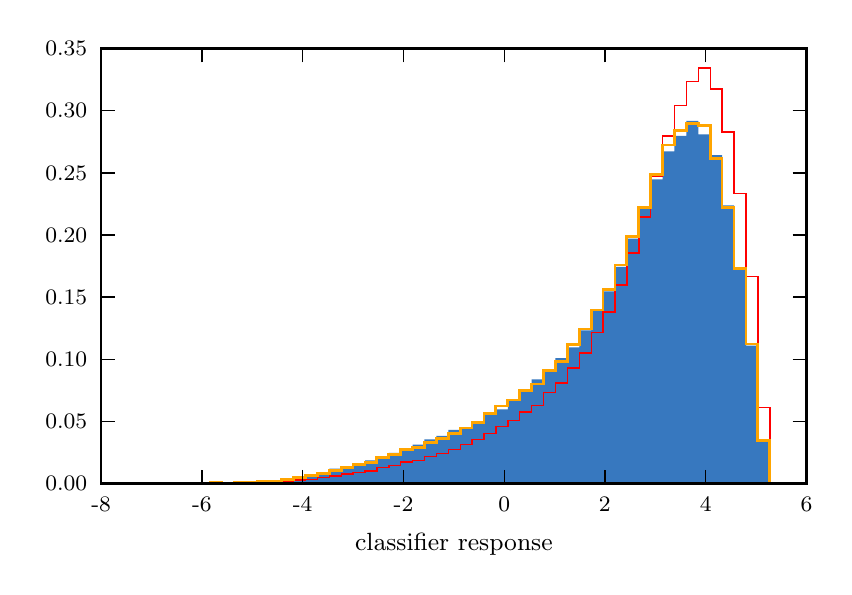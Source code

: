 \begingroup%
\makeatletter%
\begin{pgfpicture}%
\pgfpathrectangle{\pgfpointorigin}{\pgfqpoint{3.98in}{2.697in}}%
\pgfusepath{use as bounding box, clip}%
\begin{pgfscope}%
\pgfsetbuttcap%
\pgfsetmiterjoin%
\definecolor{currentfill}{rgb}{1.0,1.0,1.0}%
\pgfsetfillcolor{currentfill}%
\pgfsetlinewidth{0.0pt}%
\definecolor{currentstroke}{rgb}{1.0,1.0,1.0}%
\pgfsetstrokecolor{currentstroke}%
\pgfsetdash{}{0pt}%
\pgfpathmoveto{\pgfqpoint{0.0in}{0.0in}}%
\pgfpathlineto{\pgfqpoint{3.98in}{0.0in}}%
\pgfpathlineto{\pgfqpoint{3.98in}{2.697in}}%
\pgfpathlineto{\pgfqpoint{0.0in}{2.697in}}%
\pgfpathclose%
\pgfusepath{fill}%
\end{pgfscope}%
\begin{pgfscope}%
\pgfsetbuttcap%
\pgfsetmiterjoin%
\definecolor{currentfill}{rgb}{1.0,1.0,1.0}%
\pgfsetfillcolor{currentfill}%
\pgfsetlinewidth{0.0pt}%
\definecolor{currentstroke}{rgb}{0.0,0.0,0.0}%
\pgfsetstrokecolor{currentstroke}%
\pgfsetstrokeopacity{0.0}%
\pgfsetdash{}{0pt}%
\pgfpathmoveto{\pgfqpoint{0.367in}{0.417in}}%
\pgfpathlineto{\pgfqpoint{3.894in}{0.417in}}%
\pgfpathlineto{\pgfqpoint{3.894in}{2.593in}}%
\pgfpathlineto{\pgfqpoint{0.367in}{2.593in}}%
\pgfpathclose%
\pgfusepath{fill}%
\end{pgfscope}%
\begin{pgfscope}%
\pgfpathrectangle{\pgfqpoint{0.367in}{0.417in}}{\pgfqpoint{3.527in}{2.176in}} %
\pgfusepath{clip}%
\pgfsetbuttcap%
\pgfsetmiterjoin%
\definecolor{currentfill}{rgb}{0.216,0.471,0.749}%
\pgfsetfillcolor{currentfill}%
\pgfsetlinewidth{0.0pt}%
\definecolor{currentstroke}{rgb}{0.0,0.0,0.0}%
\pgfsetstrokecolor{currentstroke}%
\pgfsetdash{}{0pt}%
\pgfpathmoveto{\pgfqpoint{0.734in}{0.417in}}%
\pgfpathlineto{\pgfqpoint{0.734in}{0.417in}}%
\pgfpathlineto{\pgfqpoint{0.794in}{0.417in}}%
\pgfpathlineto{\pgfqpoint{0.794in}{0.417in}}%
\pgfpathlineto{\pgfqpoint{0.853in}{0.417in}}%
\pgfpathlineto{\pgfqpoint{0.853in}{0.421in}}%
\pgfpathlineto{\pgfqpoint{0.913in}{0.421in}}%
\pgfpathlineto{\pgfqpoint{0.913in}{0.42in}}%
\pgfpathlineto{\pgfqpoint{0.972in}{0.42in}}%
\pgfpathlineto{\pgfqpoint{0.972in}{0.421in}}%
\pgfpathlineto{\pgfqpoint{1.032in}{0.421in}}%
\pgfpathlineto{\pgfqpoint{1.032in}{0.424in}}%
\pgfpathlineto{\pgfqpoint{1.091in}{0.424in}}%
\pgfpathlineto{\pgfqpoint{1.091in}{0.427in}}%
\pgfpathlineto{\pgfqpoint{1.151in}{0.427in}}%
\pgfpathlineto{\pgfqpoint{1.151in}{0.43in}}%
\pgfpathlineto{\pgfqpoint{1.21in}{0.43in}}%
\pgfpathlineto{\pgfqpoint{1.21in}{0.432in}}%
\pgfpathlineto{\pgfqpoint{1.27in}{0.432in}}%
\pgfpathlineto{\pgfqpoint{1.27in}{0.442in}}%
\pgfpathlineto{\pgfqpoint{1.329in}{0.442in}}%
\pgfpathlineto{\pgfqpoint{1.329in}{0.446in}}%
\pgfpathlineto{\pgfqpoint{1.389in}{0.446in}}%
\pgfpathlineto{\pgfqpoint{1.389in}{0.459in}}%
\pgfpathlineto{\pgfqpoint{1.448in}{0.459in}}%
\pgfpathlineto{\pgfqpoint{1.448in}{0.474in}}%
\pgfpathlineto{\pgfqpoint{1.508in}{0.474in}}%
\pgfpathlineto{\pgfqpoint{1.508in}{0.492in}}%
\pgfpathlineto{\pgfqpoint{1.568in}{0.492in}}%
\pgfpathlineto{\pgfqpoint{1.568in}{0.5in}}%
\pgfpathlineto{\pgfqpoint{1.627in}{0.5in}}%
\pgfpathlineto{\pgfqpoint{1.627in}{0.518in}}%
\pgfpathlineto{\pgfqpoint{1.687in}{0.518in}}%
\pgfpathlineto{\pgfqpoint{1.687in}{0.533in}}%
\pgfpathlineto{\pgfqpoint{1.746in}{0.533in}}%
\pgfpathlineto{\pgfqpoint{1.746in}{0.546in}}%
\pgfpathlineto{\pgfqpoint{1.806in}{0.546in}}%
\pgfpathlineto{\pgfqpoint{1.806in}{0.571in}}%
\pgfpathlineto{\pgfqpoint{1.865in}{0.571in}}%
\pgfpathlineto{\pgfqpoint{1.865in}{0.588in}}%
\pgfpathlineto{\pgfqpoint{1.925in}{0.588in}}%
\pgfpathlineto{\pgfqpoint{1.925in}{0.612in}}%
\pgfpathlineto{\pgfqpoint{1.984in}{0.612in}}%
\pgfpathlineto{\pgfqpoint{1.984in}{0.639in}}%
\pgfpathlineto{\pgfqpoint{2.044in}{0.639in}}%
\pgfpathlineto{\pgfqpoint{2.044in}{0.656in}}%
\pgfpathlineto{\pgfqpoint{2.103in}{0.656in}}%
\pgfpathlineto{\pgfqpoint{2.103in}{0.686in}}%
\pgfpathlineto{\pgfqpoint{2.163in}{0.686in}}%
\pgfpathlineto{\pgfqpoint{2.163in}{0.69in}}%
\pgfpathlineto{\pgfqpoint{2.222in}{0.69in}}%
\pgfpathlineto{\pgfqpoint{2.222in}{0.725in}}%
\pgfpathlineto{\pgfqpoint{2.282in}{0.725in}}%
\pgfpathlineto{\pgfqpoint{2.282in}{0.773in}}%
\pgfpathlineto{\pgfqpoint{2.341in}{0.773in}}%
\pgfpathlineto{\pgfqpoint{2.341in}{0.789in}}%
\pgfpathlineto{\pgfqpoint{2.401in}{0.789in}}%
\pgfpathlineto{\pgfqpoint{2.401in}{0.84in}}%
\pgfpathlineto{\pgfqpoint{2.46in}{0.84in}}%
\pgfpathlineto{\pgfqpoint{2.46in}{0.881in}}%
\pgfpathlineto{\pgfqpoint{2.52in}{0.881in}}%
\pgfpathlineto{\pgfqpoint{2.52in}{0.938in}}%
\pgfpathlineto{\pgfqpoint{2.58in}{0.938in}}%
\pgfpathlineto{\pgfqpoint{2.58in}{0.982in}}%
\pgfpathlineto{\pgfqpoint{2.639in}{0.982in}}%
\pgfpathlineto{\pgfqpoint{2.639in}{1.045in}}%
\pgfpathlineto{\pgfqpoint{2.699in}{1.045in}}%
\pgfpathlineto{\pgfqpoint{2.699in}{1.098in}}%
\pgfpathlineto{\pgfqpoint{2.758in}{1.098in}}%
\pgfpathlineto{\pgfqpoint{2.758in}{1.184in}}%
\pgfpathlineto{\pgfqpoint{2.818in}{1.184in}}%
\pgfpathlineto{\pgfqpoint{2.818in}{1.281in}}%
\pgfpathlineto{\pgfqpoint{2.877in}{1.281in}}%
\pgfpathlineto{\pgfqpoint{2.877in}{1.379in}}%
\pgfpathlineto{\pgfqpoint{2.937in}{1.379in}}%
\pgfpathlineto{\pgfqpoint{2.937in}{1.501in}}%
\pgfpathlineto{\pgfqpoint{2.996in}{1.501in}}%
\pgfpathlineto{\pgfqpoint{2.996in}{1.642in}}%
\pgfpathlineto{\pgfqpoint{3.056in}{1.642in}}%
\pgfpathlineto{\pgfqpoint{3.056in}{1.791in}}%
\pgfpathlineto{\pgfqpoint{3.115in}{1.791in}}%
\pgfpathlineto{\pgfqpoint{3.115in}{1.939in}}%
\pgfpathlineto{\pgfqpoint{3.175in}{1.939in}}%
\pgfpathlineto{\pgfqpoint{3.175in}{2.078in}}%
\pgfpathlineto{\pgfqpoint{3.234in}{2.078in}}%
\pgfpathlineto{\pgfqpoint{3.234in}{2.156in}}%
\pgfpathlineto{\pgfqpoint{3.294in}{2.156in}}%
\pgfpathlineto{\pgfqpoint{3.294in}{2.231in}}%
\pgfpathlineto{\pgfqpoint{3.353in}{2.231in}}%
\pgfpathlineto{\pgfqpoint{3.353in}{2.163in}}%
\pgfpathlineto{\pgfqpoint{3.413in}{2.163in}}%
\pgfpathlineto{\pgfqpoint{3.413in}{2.06in}}%
\pgfpathlineto{\pgfqpoint{3.472in}{2.06in}}%
\pgfpathlineto{\pgfqpoint{3.472in}{1.809in}}%
\pgfpathlineto{\pgfqpoint{3.532in}{1.809in}}%
\pgfpathlineto{\pgfqpoint{3.532in}{1.492in}}%
\pgfpathlineto{\pgfqpoint{3.592in}{1.492in}}%
\pgfpathlineto{\pgfqpoint{3.592in}{1.107in}}%
\pgfpathlineto{\pgfqpoint{3.651in}{1.107in}}%
\pgfpathlineto{\pgfqpoint{3.651in}{0.632in}}%
\pgfpathlineto{\pgfqpoint{3.711in}{0.632in}}%
\pgfpathlineto{\pgfqpoint{3.711in}{0.417in}}%
\pgfpathlineto{\pgfqpoint{3.651in}{0.417in}}%
\pgfpathlineto{\pgfqpoint{3.651in}{0.417in}}%
\pgfpathlineto{\pgfqpoint{3.592in}{0.417in}}%
\pgfpathlineto{\pgfqpoint{3.592in}{0.417in}}%
\pgfpathlineto{\pgfqpoint{3.532in}{0.417in}}%
\pgfpathlineto{\pgfqpoint{3.532in}{0.417in}}%
\pgfpathlineto{\pgfqpoint{3.472in}{0.417in}}%
\pgfpathlineto{\pgfqpoint{3.472in}{0.417in}}%
\pgfpathlineto{\pgfqpoint{3.413in}{0.417in}}%
\pgfpathlineto{\pgfqpoint{3.413in}{0.417in}}%
\pgfpathlineto{\pgfqpoint{3.353in}{0.417in}}%
\pgfpathlineto{\pgfqpoint{3.353in}{0.417in}}%
\pgfpathlineto{\pgfqpoint{3.294in}{0.417in}}%
\pgfpathlineto{\pgfqpoint{3.294in}{0.417in}}%
\pgfpathlineto{\pgfqpoint{3.234in}{0.417in}}%
\pgfpathlineto{\pgfqpoint{3.234in}{0.417in}}%
\pgfpathlineto{\pgfqpoint{3.175in}{0.417in}}%
\pgfpathlineto{\pgfqpoint{3.175in}{0.417in}}%
\pgfpathlineto{\pgfqpoint{3.115in}{0.417in}}%
\pgfpathlineto{\pgfqpoint{3.115in}{0.417in}}%
\pgfpathlineto{\pgfqpoint{3.056in}{0.417in}}%
\pgfpathlineto{\pgfqpoint{3.056in}{0.417in}}%
\pgfpathlineto{\pgfqpoint{2.996in}{0.417in}}%
\pgfpathlineto{\pgfqpoint{2.996in}{0.417in}}%
\pgfpathlineto{\pgfqpoint{2.937in}{0.417in}}%
\pgfpathlineto{\pgfqpoint{2.937in}{0.417in}}%
\pgfpathlineto{\pgfqpoint{2.877in}{0.417in}}%
\pgfpathlineto{\pgfqpoint{2.877in}{0.417in}}%
\pgfpathlineto{\pgfqpoint{2.818in}{0.417in}}%
\pgfpathlineto{\pgfqpoint{2.818in}{0.417in}}%
\pgfpathlineto{\pgfqpoint{2.758in}{0.417in}}%
\pgfpathlineto{\pgfqpoint{2.758in}{0.417in}}%
\pgfpathlineto{\pgfqpoint{2.699in}{0.417in}}%
\pgfpathlineto{\pgfqpoint{2.699in}{0.417in}}%
\pgfpathlineto{\pgfqpoint{2.639in}{0.417in}}%
\pgfpathlineto{\pgfqpoint{2.639in}{0.417in}}%
\pgfpathlineto{\pgfqpoint{2.58in}{0.417in}}%
\pgfpathlineto{\pgfqpoint{2.58in}{0.417in}}%
\pgfpathlineto{\pgfqpoint{2.52in}{0.417in}}%
\pgfpathlineto{\pgfqpoint{2.52in}{0.417in}}%
\pgfpathlineto{\pgfqpoint{2.46in}{0.417in}}%
\pgfpathlineto{\pgfqpoint{2.46in}{0.417in}}%
\pgfpathlineto{\pgfqpoint{2.401in}{0.417in}}%
\pgfpathlineto{\pgfqpoint{2.401in}{0.417in}}%
\pgfpathlineto{\pgfqpoint{2.341in}{0.417in}}%
\pgfpathlineto{\pgfqpoint{2.341in}{0.417in}}%
\pgfpathlineto{\pgfqpoint{2.282in}{0.417in}}%
\pgfpathlineto{\pgfqpoint{2.282in}{0.417in}}%
\pgfpathlineto{\pgfqpoint{2.222in}{0.417in}}%
\pgfpathlineto{\pgfqpoint{2.222in}{0.417in}}%
\pgfpathlineto{\pgfqpoint{2.163in}{0.417in}}%
\pgfpathlineto{\pgfqpoint{2.163in}{0.417in}}%
\pgfpathlineto{\pgfqpoint{2.103in}{0.417in}}%
\pgfpathlineto{\pgfqpoint{2.103in}{0.417in}}%
\pgfpathlineto{\pgfqpoint{2.044in}{0.417in}}%
\pgfpathlineto{\pgfqpoint{2.044in}{0.417in}}%
\pgfpathlineto{\pgfqpoint{1.984in}{0.417in}}%
\pgfpathlineto{\pgfqpoint{1.984in}{0.417in}}%
\pgfpathlineto{\pgfqpoint{1.925in}{0.417in}}%
\pgfpathlineto{\pgfqpoint{1.925in}{0.417in}}%
\pgfpathlineto{\pgfqpoint{1.865in}{0.417in}}%
\pgfpathlineto{\pgfqpoint{1.865in}{0.417in}}%
\pgfpathlineto{\pgfqpoint{1.806in}{0.417in}}%
\pgfpathlineto{\pgfqpoint{1.806in}{0.417in}}%
\pgfpathlineto{\pgfqpoint{1.746in}{0.417in}}%
\pgfpathlineto{\pgfqpoint{1.746in}{0.417in}}%
\pgfpathlineto{\pgfqpoint{1.687in}{0.417in}}%
\pgfpathlineto{\pgfqpoint{1.687in}{0.417in}}%
\pgfpathlineto{\pgfqpoint{1.627in}{0.417in}}%
\pgfpathlineto{\pgfqpoint{1.627in}{0.417in}}%
\pgfpathlineto{\pgfqpoint{1.568in}{0.417in}}%
\pgfpathlineto{\pgfqpoint{1.568in}{0.417in}}%
\pgfpathlineto{\pgfqpoint{1.508in}{0.417in}}%
\pgfpathlineto{\pgfqpoint{1.508in}{0.417in}}%
\pgfpathlineto{\pgfqpoint{1.448in}{0.417in}}%
\pgfpathlineto{\pgfqpoint{1.448in}{0.417in}}%
\pgfpathlineto{\pgfqpoint{1.389in}{0.417in}}%
\pgfpathlineto{\pgfqpoint{1.389in}{0.417in}}%
\pgfpathlineto{\pgfqpoint{1.329in}{0.417in}}%
\pgfpathlineto{\pgfqpoint{1.329in}{0.417in}}%
\pgfpathlineto{\pgfqpoint{1.27in}{0.417in}}%
\pgfpathlineto{\pgfqpoint{1.27in}{0.417in}}%
\pgfpathlineto{\pgfqpoint{1.21in}{0.417in}}%
\pgfpathlineto{\pgfqpoint{1.21in}{0.417in}}%
\pgfpathlineto{\pgfqpoint{1.151in}{0.417in}}%
\pgfpathlineto{\pgfqpoint{1.151in}{0.417in}}%
\pgfpathlineto{\pgfqpoint{1.091in}{0.417in}}%
\pgfpathlineto{\pgfqpoint{1.091in}{0.417in}}%
\pgfpathlineto{\pgfqpoint{1.032in}{0.417in}}%
\pgfpathlineto{\pgfqpoint{1.032in}{0.417in}}%
\pgfpathlineto{\pgfqpoint{0.972in}{0.417in}}%
\pgfpathlineto{\pgfqpoint{0.972in}{0.417in}}%
\pgfpathlineto{\pgfqpoint{0.913in}{0.417in}}%
\pgfpathlineto{\pgfqpoint{0.913in}{0.417in}}%
\pgfpathlineto{\pgfqpoint{0.853in}{0.417in}}%
\pgfpathlineto{\pgfqpoint{0.853in}{0.417in}}%
\pgfpathlineto{\pgfqpoint{0.794in}{0.417in}}%
\pgfpathlineto{\pgfqpoint{0.794in}{0.417in}}%
\pgfpathlineto{\pgfqpoint{0.734in}{0.417in}}%
\pgfusepath{fill}%
\end{pgfscope}%
\begin{pgfscope}%
\pgfpathrectangle{\pgfqpoint{0.367in}{0.417in}}{\pgfqpoint{3.527in}{2.176in}} %
\pgfusepath{clip}%
\pgfsetbuttcap%
\pgfsetmiterjoin%
\pgfsetlinewidth{0.502pt}%
\definecolor{currentstroke}{rgb}{1.0,0.0,0.0}%
\pgfsetstrokecolor{currentstroke}%
\pgfsetdash{}{0pt}%
\pgfpathmoveto{\pgfqpoint{0.734in}{0.417in}}%
\pgfpathlineto{\pgfqpoint{0.734in}{0.417in}}%
\pgfpathlineto{\pgfqpoint{0.794in}{0.417in}}%
\pgfpathlineto{\pgfqpoint{0.794in}{0.418in}}%
\pgfpathlineto{\pgfqpoint{0.853in}{0.418in}}%
\pgfpathlineto{\pgfqpoint{0.853in}{0.418in}}%
\pgfpathlineto{\pgfqpoint{0.913in}{0.418in}}%
\pgfpathlineto{\pgfqpoint{0.913in}{0.419in}}%
\pgfpathlineto{\pgfqpoint{0.972in}{0.419in}}%
\pgfpathlineto{\pgfqpoint{0.972in}{0.419in}}%
\pgfpathlineto{\pgfqpoint{1.032in}{0.419in}}%
\pgfpathlineto{\pgfqpoint{1.032in}{0.42in}}%
\pgfpathlineto{\pgfqpoint{1.091in}{0.42in}}%
\pgfpathlineto{\pgfqpoint{1.091in}{0.421in}}%
\pgfpathlineto{\pgfqpoint{1.151in}{0.421in}}%
\pgfpathlineto{\pgfqpoint{1.151in}{0.423in}}%
\pgfpathlineto{\pgfqpoint{1.21in}{0.423in}}%
\pgfpathlineto{\pgfqpoint{1.21in}{0.425in}}%
\pgfpathlineto{\pgfqpoint{1.27in}{0.425in}}%
\pgfpathlineto{\pgfqpoint{1.27in}{0.43in}}%
\pgfpathlineto{\pgfqpoint{1.329in}{0.43in}}%
\pgfpathlineto{\pgfqpoint{1.329in}{0.435in}}%
\pgfpathlineto{\pgfqpoint{1.389in}{0.435in}}%
\pgfpathlineto{\pgfqpoint{1.389in}{0.439in}}%
\pgfpathlineto{\pgfqpoint{1.448in}{0.439in}}%
\pgfpathlineto{\pgfqpoint{1.448in}{0.447in}}%
\pgfpathlineto{\pgfqpoint{1.508in}{0.447in}}%
\pgfpathlineto{\pgfqpoint{1.508in}{0.456in}}%
\pgfpathlineto{\pgfqpoint{1.568in}{0.456in}}%
\pgfpathlineto{\pgfqpoint{1.568in}{0.465in}}%
\pgfpathlineto{\pgfqpoint{1.627in}{0.465in}}%
\pgfpathlineto{\pgfqpoint{1.627in}{0.473in}}%
\pgfpathlineto{\pgfqpoint{1.687in}{0.473in}}%
\pgfpathlineto{\pgfqpoint{1.687in}{0.481in}}%
\pgfpathlineto{\pgfqpoint{1.746in}{0.481in}}%
\pgfpathlineto{\pgfqpoint{1.746in}{0.499in}}%
\pgfpathlineto{\pgfqpoint{1.806in}{0.499in}}%
\pgfpathlineto{\pgfqpoint{1.806in}{0.508in}}%
\pgfpathlineto{\pgfqpoint{1.865in}{0.508in}}%
\pgfpathlineto{\pgfqpoint{1.865in}{0.525in}}%
\pgfpathlineto{\pgfqpoint{1.925in}{0.525in}}%
\pgfpathlineto{\pgfqpoint{1.925in}{0.534in}}%
\pgfpathlineto{\pgfqpoint{1.984in}{0.534in}}%
\pgfpathlineto{\pgfqpoint{1.984in}{0.553in}}%
\pgfpathlineto{\pgfqpoint{2.044in}{0.553in}}%
\pgfpathlineto{\pgfqpoint{2.044in}{0.568in}}%
\pgfpathlineto{\pgfqpoint{2.103in}{0.568in}}%
\pgfpathlineto{\pgfqpoint{2.103in}{0.587in}}%
\pgfpathlineto{\pgfqpoint{2.163in}{0.587in}}%
\pgfpathlineto{\pgfqpoint{2.163in}{0.612in}}%
\pgfpathlineto{\pgfqpoint{2.222in}{0.612in}}%
\pgfpathlineto{\pgfqpoint{2.222in}{0.637in}}%
\pgfpathlineto{\pgfqpoint{2.282in}{0.637in}}%
\pgfpathlineto{\pgfqpoint{2.282in}{0.669in}}%
\pgfpathlineto{\pgfqpoint{2.341in}{0.669in}}%
\pgfpathlineto{\pgfqpoint{2.341in}{0.704in}}%
\pgfpathlineto{\pgfqpoint{2.401in}{0.704in}}%
\pgfpathlineto{\pgfqpoint{2.401in}{0.732in}}%
\pgfpathlineto{\pgfqpoint{2.46in}{0.732in}}%
\pgfpathlineto{\pgfqpoint{2.46in}{0.775in}}%
\pgfpathlineto{\pgfqpoint{2.52in}{0.775in}}%
\pgfpathlineto{\pgfqpoint{2.52in}{0.809in}}%
\pgfpathlineto{\pgfqpoint{2.58in}{0.809in}}%
\pgfpathlineto{\pgfqpoint{2.58in}{0.874in}}%
\pgfpathlineto{\pgfqpoint{2.639in}{0.874in}}%
\pgfpathlineto{\pgfqpoint{2.639in}{0.92in}}%
\pgfpathlineto{\pgfqpoint{2.699in}{0.92in}}%
\pgfpathlineto{\pgfqpoint{2.699in}{0.995in}}%
\pgfpathlineto{\pgfqpoint{2.758in}{0.995in}}%
\pgfpathlineto{\pgfqpoint{2.758in}{1.07in}}%
\pgfpathlineto{\pgfqpoint{2.818in}{1.07in}}%
\pgfpathlineto{\pgfqpoint{2.818in}{1.172in}}%
\pgfpathlineto{\pgfqpoint{2.877in}{1.172in}}%
\pgfpathlineto{\pgfqpoint{2.877in}{1.275in}}%
\pgfpathlineto{\pgfqpoint{2.937in}{1.275in}}%
\pgfpathlineto{\pgfqpoint{2.937in}{1.41in}}%
\pgfpathlineto{\pgfqpoint{2.996in}{1.41in}}%
\pgfpathlineto{\pgfqpoint{2.996in}{1.57in}}%
\pgfpathlineto{\pgfqpoint{3.056in}{1.57in}}%
\pgfpathlineto{\pgfqpoint{3.056in}{1.75in}}%
\pgfpathlineto{\pgfqpoint{3.115in}{1.75in}}%
\pgfpathlineto{\pgfqpoint{3.115in}{1.952in}}%
\pgfpathlineto{\pgfqpoint{3.175in}{1.952in}}%
\pgfpathlineto{\pgfqpoint{3.175in}{2.155in}}%
\pgfpathlineto{\pgfqpoint{3.234in}{2.155in}}%
\pgfpathlineto{\pgfqpoint{3.234in}{2.309in}}%
\pgfpathlineto{\pgfqpoint{3.294in}{2.309in}}%
\pgfpathlineto{\pgfqpoint{3.294in}{2.427in}}%
\pgfpathlineto{\pgfqpoint{3.353in}{2.427in}}%
\pgfpathlineto{\pgfqpoint{3.353in}{2.496in}}%
\pgfpathlineto{\pgfqpoint{3.413in}{2.496in}}%
\pgfpathlineto{\pgfqpoint{3.413in}{2.391in}}%
\pgfpathlineto{\pgfqpoint{3.472in}{2.391in}}%
\pgfpathlineto{\pgfqpoint{3.472in}{2.175in}}%
\pgfpathlineto{\pgfqpoint{3.532in}{2.175in}}%
\pgfpathlineto{\pgfqpoint{3.532in}{1.868in}}%
\pgfpathlineto{\pgfqpoint{3.592in}{1.868in}}%
\pgfpathlineto{\pgfqpoint{3.592in}{1.452in}}%
\pgfpathlineto{\pgfqpoint{3.651in}{1.452in}}%
\pgfpathlineto{\pgfqpoint{3.651in}{0.797in}}%
\pgfpathlineto{\pgfqpoint{3.711in}{0.797in}}%
\pgfpathlineto{\pgfqpoint{3.711in}{0.417in}}%
\pgfusepath{stroke}%
\end{pgfscope}%
\begin{pgfscope}%
\pgfpathrectangle{\pgfqpoint{0.367in}{0.417in}}{\pgfqpoint{3.527in}{2.176in}} %
\pgfusepath{clip}%
\pgfsetbuttcap%
\pgfsetmiterjoin%
\pgfsetlinewidth{1.004pt}%
\definecolor{currentstroke}{rgb}{1.0,0.647,0.0}%
\pgfsetstrokecolor{currentstroke}%
\pgfsetdash{}{0pt}%
\pgfpathmoveto{\pgfqpoint{0.734in}{0.417in}}%
\pgfpathlineto{\pgfqpoint{0.734in}{0.418in}}%
\pgfpathlineto{\pgfqpoint{0.794in}{0.418in}}%
\pgfpathlineto{\pgfqpoint{0.794in}{0.418in}}%
\pgfpathlineto{\pgfqpoint{0.853in}{0.418in}}%
\pgfpathlineto{\pgfqpoint{0.853in}{0.419in}}%
\pgfpathlineto{\pgfqpoint{0.913in}{0.419in}}%
\pgfpathlineto{\pgfqpoint{0.913in}{0.421in}}%
\pgfpathlineto{\pgfqpoint{0.972in}{0.421in}}%
\pgfpathlineto{\pgfqpoint{0.972in}{0.42in}}%
\pgfpathlineto{\pgfqpoint{1.032in}{0.42in}}%
\pgfpathlineto{\pgfqpoint{1.032in}{0.422in}}%
\pgfpathlineto{\pgfqpoint{1.091in}{0.422in}}%
\pgfpathlineto{\pgfqpoint{1.091in}{0.424in}}%
\pgfpathlineto{\pgfqpoint{1.151in}{0.424in}}%
\pgfpathlineto{\pgfqpoint{1.151in}{0.427in}}%
\pgfpathlineto{\pgfqpoint{1.21in}{0.427in}}%
\pgfpathlineto{\pgfqpoint{1.21in}{0.43in}}%
\pgfpathlineto{\pgfqpoint{1.27in}{0.43in}}%
\pgfpathlineto{\pgfqpoint{1.27in}{0.437in}}%
\pgfpathlineto{\pgfqpoint{1.329in}{0.437in}}%
\pgfpathlineto{\pgfqpoint{1.329in}{0.448in}}%
\pgfpathlineto{\pgfqpoint{1.389in}{0.448in}}%
\pgfpathlineto{\pgfqpoint{1.389in}{0.456in}}%
\pgfpathlineto{\pgfqpoint{1.448in}{0.456in}}%
\pgfpathlineto{\pgfqpoint{1.448in}{0.468in}}%
\pgfpathlineto{\pgfqpoint{1.508in}{0.468in}}%
\pgfpathlineto{\pgfqpoint{1.508in}{0.484in}}%
\pgfpathlineto{\pgfqpoint{1.568in}{0.484in}}%
\pgfpathlineto{\pgfqpoint{1.568in}{0.496in}}%
\pgfpathlineto{\pgfqpoint{1.627in}{0.496in}}%
\pgfpathlineto{\pgfqpoint{1.627in}{0.511in}}%
\pgfpathlineto{\pgfqpoint{1.687in}{0.511in}}%
\pgfpathlineto{\pgfqpoint{1.687in}{0.521in}}%
\pgfpathlineto{\pgfqpoint{1.746in}{0.521in}}%
\pgfpathlineto{\pgfqpoint{1.746in}{0.549in}}%
\pgfpathlineto{\pgfqpoint{1.806in}{0.549in}}%
\pgfpathlineto{\pgfqpoint{1.806in}{0.562in}}%
\pgfpathlineto{\pgfqpoint{1.865in}{0.562in}}%
\pgfpathlineto{\pgfqpoint{1.865in}{0.587in}}%
\pgfpathlineto{\pgfqpoint{1.925in}{0.587in}}%
\pgfpathlineto{\pgfqpoint{1.925in}{0.599in}}%
\pgfpathlineto{\pgfqpoint{1.984in}{0.599in}}%
\pgfpathlineto{\pgfqpoint{1.984in}{0.624in}}%
\pgfpathlineto{\pgfqpoint{2.044in}{0.624in}}%
\pgfpathlineto{\pgfqpoint{2.044in}{0.643in}}%
\pgfpathlineto{\pgfqpoint{2.103in}{0.643in}}%
\pgfpathlineto{\pgfqpoint{2.103in}{0.668in}}%
\pgfpathlineto{\pgfqpoint{2.163in}{0.668in}}%
\pgfpathlineto{\pgfqpoint{2.163in}{0.695in}}%
\pgfpathlineto{\pgfqpoint{2.222in}{0.695in}}%
\pgfpathlineto{\pgfqpoint{2.222in}{0.722in}}%
\pgfpathlineto{\pgfqpoint{2.282in}{0.722in}}%
\pgfpathlineto{\pgfqpoint{2.282in}{0.766in}}%
\pgfpathlineto{\pgfqpoint{2.341in}{0.766in}}%
\pgfpathlineto{\pgfqpoint{2.341in}{0.805in}}%
\pgfpathlineto{\pgfqpoint{2.401in}{0.805in}}%
\pgfpathlineto{\pgfqpoint{2.401in}{0.835in}}%
\pgfpathlineto{\pgfqpoint{2.46in}{0.835in}}%
\pgfpathlineto{\pgfqpoint{2.46in}{0.882in}}%
\pgfpathlineto{\pgfqpoint{2.52in}{0.882in}}%
\pgfpathlineto{\pgfqpoint{2.52in}{0.915in}}%
\pgfpathlineto{\pgfqpoint{2.58in}{0.915in}}%
\pgfpathlineto{\pgfqpoint{2.58in}{0.984in}}%
\pgfpathlineto{\pgfqpoint{2.639in}{0.984in}}%
\pgfpathlineto{\pgfqpoint{2.639in}{1.028in}}%
\pgfpathlineto{\pgfqpoint{2.699in}{1.028in}}%
\pgfpathlineto{\pgfqpoint{2.699in}{1.111in}}%
\pgfpathlineto{\pgfqpoint{2.758in}{1.111in}}%
\pgfpathlineto{\pgfqpoint{2.758in}{1.19in}}%
\pgfpathlineto{\pgfqpoint{2.818in}{1.19in}}%
\pgfpathlineto{\pgfqpoint{2.818in}{1.285in}}%
\pgfpathlineto{\pgfqpoint{2.877in}{1.285in}}%
\pgfpathlineto{\pgfqpoint{2.877in}{1.389in}}%
\pgfpathlineto{\pgfqpoint{2.937in}{1.389in}}%
\pgfpathlineto{\pgfqpoint{2.937in}{1.51in}}%
\pgfpathlineto{\pgfqpoint{2.996in}{1.51in}}%
\pgfpathlineto{\pgfqpoint{2.996in}{1.652in}}%
\pgfpathlineto{\pgfqpoint{3.056in}{1.652in}}%
\pgfpathlineto{\pgfqpoint{3.056in}{1.798in}}%
\pgfpathlineto{\pgfqpoint{3.115in}{1.798in}}%
\pgfpathlineto{\pgfqpoint{3.115in}{1.964in}}%
\pgfpathlineto{\pgfqpoint{3.175in}{1.964in}}%
\pgfpathlineto{\pgfqpoint{3.175in}{2.11in}}%
\pgfpathlineto{\pgfqpoint{3.234in}{2.11in}}%
\pgfpathlineto{\pgfqpoint{3.234in}{2.182in}}%
\pgfpathlineto{\pgfqpoint{3.294in}{2.182in}}%
\pgfpathlineto{\pgfqpoint{3.294in}{2.218in}}%
\pgfpathlineto{\pgfqpoint{3.353in}{2.218in}}%
\pgfpathlineto{\pgfqpoint{3.353in}{2.206in}}%
\pgfpathlineto{\pgfqpoint{3.413in}{2.206in}}%
\pgfpathlineto{\pgfqpoint{3.413in}{2.041in}}%
\pgfpathlineto{\pgfqpoint{3.472in}{2.041in}}%
\pgfpathlineto{\pgfqpoint{3.472in}{1.798in}}%
\pgfpathlineto{\pgfqpoint{3.532in}{1.798in}}%
\pgfpathlineto{\pgfqpoint{3.532in}{1.493in}}%
\pgfpathlineto{\pgfqpoint{3.592in}{1.493in}}%
\pgfpathlineto{\pgfqpoint{3.592in}{1.115in}}%
\pgfpathlineto{\pgfqpoint{3.651in}{1.115in}}%
\pgfpathlineto{\pgfqpoint{3.651in}{0.633in}}%
\pgfpathlineto{\pgfqpoint{3.711in}{0.633in}}%
\pgfpathlineto{\pgfqpoint{3.711in}{0.417in}}%
\pgfusepath{stroke}%
\end{pgfscope}%
\begin{pgfscope}%
\pgfsetrectcap%
\pgfsetmiterjoin%
\pgfsetlinewidth{1.004pt}%
\definecolor{currentstroke}{rgb}{0.0,0.0,0.0}%
\pgfsetstrokecolor{currentstroke}%
\pgfsetdash{}{0pt}%
\pgfpathmoveto{\pgfqpoint{0.367in}{2.593in}}%
\pgfpathlineto{\pgfqpoint{3.894in}{2.593in}}%
\pgfusepath{stroke}%
\end{pgfscope}%
\begin{pgfscope}%
\pgfsetrectcap%
\pgfsetmiterjoin%
\pgfsetlinewidth{1.004pt}%
\definecolor{currentstroke}{rgb}{0.0,0.0,0.0}%
\pgfsetstrokecolor{currentstroke}%
\pgfsetdash{}{0pt}%
\pgfpathmoveto{\pgfqpoint{3.894in}{0.417in}}%
\pgfpathlineto{\pgfqpoint{3.894in}{2.593in}}%
\pgfusepath{stroke}%
\end{pgfscope}%
\begin{pgfscope}%
\pgfsetrectcap%
\pgfsetmiterjoin%
\pgfsetlinewidth{1.004pt}%
\definecolor{currentstroke}{rgb}{0.0,0.0,0.0}%
\pgfsetstrokecolor{currentstroke}%
\pgfsetdash{}{0pt}%
\pgfpathmoveto{\pgfqpoint{0.367in}{0.417in}}%
\pgfpathlineto{\pgfqpoint{3.894in}{0.417in}}%
\pgfusepath{stroke}%
\end{pgfscope}%
\begin{pgfscope}%
\pgfsetrectcap%
\pgfsetmiterjoin%
\pgfsetlinewidth{1.004pt}%
\definecolor{currentstroke}{rgb}{0.0,0.0,0.0}%
\pgfsetstrokecolor{currentstroke}%
\pgfsetdash{}{0pt}%
\pgfpathmoveto{\pgfqpoint{0.367in}{0.417in}}%
\pgfpathlineto{\pgfqpoint{0.367in}{2.593in}}%
\pgfusepath{stroke}%
\end{pgfscope}%
\begin{pgfscope}%
\pgfsetbuttcap%
\pgfsetroundjoin%
\definecolor{currentfill}{rgb}{0.0,0.0,0.0}%
\pgfsetfillcolor{currentfill}%
\pgfsetlinewidth{0.502pt}%
\definecolor{currentstroke}{rgb}{0.0,0.0,0.0}%
\pgfsetstrokecolor{currentstroke}%
\pgfsetdash{}{0pt}%
\pgfsys@defobject{currentmarker}{\pgfqpoint{0.0in}{0.0in}}{\pgfqpoint{0.0in}{0.069in}}{%
\pgfpathmoveto{\pgfqpoint{0.0in}{0.0in}}%
\pgfpathlineto{\pgfqpoint{0.0in}{0.069in}}%
\pgfusepath{stroke,fill}%
}%
\begin{pgfscope}%
\pgfsys@transformshift{0.367in}{0.417in}%
\pgfsys@useobject{currentmarker}{}%
\end{pgfscope}%
\end{pgfscope}%
\begin{pgfscope}%
\pgfsetbuttcap%
\pgfsetroundjoin%
\definecolor{currentfill}{rgb}{0.0,0.0,0.0}%
\pgfsetfillcolor{currentfill}%
\pgfsetlinewidth{0.502pt}%
\definecolor{currentstroke}{rgb}{0.0,0.0,0.0}%
\pgfsetstrokecolor{currentstroke}%
\pgfsetdash{}{0pt}%
\pgfsys@defobject{currentmarker}{\pgfqpoint{0.0in}{-0.069in}}{\pgfqpoint{0.0in}{0.0in}}{%
\pgfpathmoveto{\pgfqpoint{0.0in}{0.0in}}%
\pgfpathlineto{\pgfqpoint{0.0in}{-0.069in}}%
\pgfusepath{stroke,fill}%
}%
\begin{pgfscope}%
\pgfsys@transformshift{0.367in}{2.593in}%
\pgfsys@useobject{currentmarker}{}%
\end{pgfscope}%
\end{pgfscope}%
\begin{pgfscope}%
\pgftext[x=0.367in,y=0.348in,,top]{\rmfamily\fontsize{8.0}{9.6}\selectfont −8}%
\end{pgfscope}%
\begin{pgfscope}%
\pgfsetbuttcap%
\pgfsetroundjoin%
\definecolor{currentfill}{rgb}{0.0,0.0,0.0}%
\pgfsetfillcolor{currentfill}%
\pgfsetlinewidth{0.502pt}%
\definecolor{currentstroke}{rgb}{0.0,0.0,0.0}%
\pgfsetstrokecolor{currentstroke}%
\pgfsetdash{}{0pt}%
\pgfsys@defobject{currentmarker}{\pgfqpoint{0.0in}{0.0in}}{\pgfqpoint{0.0in}{0.069in}}{%
\pgfpathmoveto{\pgfqpoint{0.0in}{0.0in}}%
\pgfpathlineto{\pgfqpoint{0.0in}{0.069in}}%
\pgfusepath{stroke,fill}%
}%
\begin{pgfscope}%
\pgfsys@transformshift{0.871in}{0.417in}%
\pgfsys@useobject{currentmarker}{}%
\end{pgfscope}%
\end{pgfscope}%
\begin{pgfscope}%
\pgfsetbuttcap%
\pgfsetroundjoin%
\definecolor{currentfill}{rgb}{0.0,0.0,0.0}%
\pgfsetfillcolor{currentfill}%
\pgfsetlinewidth{0.502pt}%
\definecolor{currentstroke}{rgb}{0.0,0.0,0.0}%
\pgfsetstrokecolor{currentstroke}%
\pgfsetdash{}{0pt}%
\pgfsys@defobject{currentmarker}{\pgfqpoint{0.0in}{-0.069in}}{\pgfqpoint{0.0in}{0.0in}}{%
\pgfpathmoveto{\pgfqpoint{0.0in}{0.0in}}%
\pgfpathlineto{\pgfqpoint{0.0in}{-0.069in}}%
\pgfusepath{stroke,fill}%
}%
\begin{pgfscope}%
\pgfsys@transformshift{0.871in}{2.593in}%
\pgfsys@useobject{currentmarker}{}%
\end{pgfscope}%
\end{pgfscope}%
\begin{pgfscope}%
\pgftext[x=0.871in,y=0.348in,,top]{\rmfamily\fontsize{8.0}{9.6}\selectfont −6}%
\end{pgfscope}%
\begin{pgfscope}%
\pgfsetbuttcap%
\pgfsetroundjoin%
\definecolor{currentfill}{rgb}{0.0,0.0,0.0}%
\pgfsetfillcolor{currentfill}%
\pgfsetlinewidth{0.502pt}%
\definecolor{currentstroke}{rgb}{0.0,0.0,0.0}%
\pgfsetstrokecolor{currentstroke}%
\pgfsetdash{}{0pt}%
\pgfsys@defobject{currentmarker}{\pgfqpoint{0.0in}{0.0in}}{\pgfqpoint{0.0in}{0.069in}}{%
\pgfpathmoveto{\pgfqpoint{0.0in}{0.0in}}%
\pgfpathlineto{\pgfqpoint{0.0in}{0.069in}}%
\pgfusepath{stroke,fill}%
}%
\begin{pgfscope}%
\pgfsys@transformshift{1.375in}{0.417in}%
\pgfsys@useobject{currentmarker}{}%
\end{pgfscope}%
\end{pgfscope}%
\begin{pgfscope}%
\pgfsetbuttcap%
\pgfsetroundjoin%
\definecolor{currentfill}{rgb}{0.0,0.0,0.0}%
\pgfsetfillcolor{currentfill}%
\pgfsetlinewidth{0.502pt}%
\definecolor{currentstroke}{rgb}{0.0,0.0,0.0}%
\pgfsetstrokecolor{currentstroke}%
\pgfsetdash{}{0pt}%
\pgfsys@defobject{currentmarker}{\pgfqpoint{0.0in}{-0.069in}}{\pgfqpoint{0.0in}{0.0in}}{%
\pgfpathmoveto{\pgfqpoint{0.0in}{0.0in}}%
\pgfpathlineto{\pgfqpoint{0.0in}{-0.069in}}%
\pgfusepath{stroke,fill}%
}%
\begin{pgfscope}%
\pgfsys@transformshift{1.375in}{2.593in}%
\pgfsys@useobject{currentmarker}{}%
\end{pgfscope}%
\end{pgfscope}%
\begin{pgfscope}%
\pgftext[x=1.375in,y=0.348in,,top]{\rmfamily\fontsize{8.0}{9.6}\selectfont −4}%
\end{pgfscope}%
\begin{pgfscope}%
\pgfsetbuttcap%
\pgfsetroundjoin%
\definecolor{currentfill}{rgb}{0.0,0.0,0.0}%
\pgfsetfillcolor{currentfill}%
\pgfsetlinewidth{0.502pt}%
\definecolor{currentstroke}{rgb}{0.0,0.0,0.0}%
\pgfsetstrokecolor{currentstroke}%
\pgfsetdash{}{0pt}%
\pgfsys@defobject{currentmarker}{\pgfqpoint{0.0in}{0.0in}}{\pgfqpoint{0.0in}{0.069in}}{%
\pgfpathmoveto{\pgfqpoint{0.0in}{0.0in}}%
\pgfpathlineto{\pgfqpoint{0.0in}{0.069in}}%
\pgfusepath{stroke,fill}%
}%
\begin{pgfscope}%
\pgfsys@transformshift{1.879in}{0.417in}%
\pgfsys@useobject{currentmarker}{}%
\end{pgfscope}%
\end{pgfscope}%
\begin{pgfscope}%
\pgfsetbuttcap%
\pgfsetroundjoin%
\definecolor{currentfill}{rgb}{0.0,0.0,0.0}%
\pgfsetfillcolor{currentfill}%
\pgfsetlinewidth{0.502pt}%
\definecolor{currentstroke}{rgb}{0.0,0.0,0.0}%
\pgfsetstrokecolor{currentstroke}%
\pgfsetdash{}{0pt}%
\pgfsys@defobject{currentmarker}{\pgfqpoint{0.0in}{-0.069in}}{\pgfqpoint{0.0in}{0.0in}}{%
\pgfpathmoveto{\pgfqpoint{0.0in}{0.0in}}%
\pgfpathlineto{\pgfqpoint{0.0in}{-0.069in}}%
\pgfusepath{stroke,fill}%
}%
\begin{pgfscope}%
\pgfsys@transformshift{1.879in}{2.593in}%
\pgfsys@useobject{currentmarker}{}%
\end{pgfscope}%
\end{pgfscope}%
\begin{pgfscope}%
\pgftext[x=1.879in,y=0.348in,,top]{\rmfamily\fontsize{8.0}{9.6}\selectfont −2}%
\end{pgfscope}%
\begin{pgfscope}%
\pgfsetbuttcap%
\pgfsetroundjoin%
\definecolor{currentfill}{rgb}{0.0,0.0,0.0}%
\pgfsetfillcolor{currentfill}%
\pgfsetlinewidth{0.502pt}%
\definecolor{currentstroke}{rgb}{0.0,0.0,0.0}%
\pgfsetstrokecolor{currentstroke}%
\pgfsetdash{}{0pt}%
\pgfsys@defobject{currentmarker}{\pgfqpoint{0.0in}{0.0in}}{\pgfqpoint{0.0in}{0.069in}}{%
\pgfpathmoveto{\pgfqpoint{0.0in}{0.0in}}%
\pgfpathlineto{\pgfqpoint{0.0in}{0.069in}}%
\pgfusepath{stroke,fill}%
}%
\begin{pgfscope}%
\pgfsys@transformshift{2.383in}{0.417in}%
\pgfsys@useobject{currentmarker}{}%
\end{pgfscope}%
\end{pgfscope}%
\begin{pgfscope}%
\pgfsetbuttcap%
\pgfsetroundjoin%
\definecolor{currentfill}{rgb}{0.0,0.0,0.0}%
\pgfsetfillcolor{currentfill}%
\pgfsetlinewidth{0.502pt}%
\definecolor{currentstroke}{rgb}{0.0,0.0,0.0}%
\pgfsetstrokecolor{currentstroke}%
\pgfsetdash{}{0pt}%
\pgfsys@defobject{currentmarker}{\pgfqpoint{0.0in}{-0.069in}}{\pgfqpoint{0.0in}{0.0in}}{%
\pgfpathmoveto{\pgfqpoint{0.0in}{0.0in}}%
\pgfpathlineto{\pgfqpoint{0.0in}{-0.069in}}%
\pgfusepath{stroke,fill}%
}%
\begin{pgfscope}%
\pgfsys@transformshift{2.383in}{2.593in}%
\pgfsys@useobject{currentmarker}{}%
\end{pgfscope}%
\end{pgfscope}%
\begin{pgfscope}%
\pgftext[x=2.383in,y=0.348in,,top]{\rmfamily\fontsize{8.0}{9.6}\selectfont 0}%
\end{pgfscope}%
\begin{pgfscope}%
\pgfsetbuttcap%
\pgfsetroundjoin%
\definecolor{currentfill}{rgb}{0.0,0.0,0.0}%
\pgfsetfillcolor{currentfill}%
\pgfsetlinewidth{0.502pt}%
\definecolor{currentstroke}{rgb}{0.0,0.0,0.0}%
\pgfsetstrokecolor{currentstroke}%
\pgfsetdash{}{0pt}%
\pgfsys@defobject{currentmarker}{\pgfqpoint{0.0in}{0.0in}}{\pgfqpoint{0.0in}{0.069in}}{%
\pgfpathmoveto{\pgfqpoint{0.0in}{0.0in}}%
\pgfpathlineto{\pgfqpoint{0.0in}{0.069in}}%
\pgfusepath{stroke,fill}%
}%
\begin{pgfscope}%
\pgfsys@transformshift{2.886in}{0.417in}%
\pgfsys@useobject{currentmarker}{}%
\end{pgfscope}%
\end{pgfscope}%
\begin{pgfscope}%
\pgfsetbuttcap%
\pgfsetroundjoin%
\definecolor{currentfill}{rgb}{0.0,0.0,0.0}%
\pgfsetfillcolor{currentfill}%
\pgfsetlinewidth{0.502pt}%
\definecolor{currentstroke}{rgb}{0.0,0.0,0.0}%
\pgfsetstrokecolor{currentstroke}%
\pgfsetdash{}{0pt}%
\pgfsys@defobject{currentmarker}{\pgfqpoint{0.0in}{-0.069in}}{\pgfqpoint{0.0in}{0.0in}}{%
\pgfpathmoveto{\pgfqpoint{0.0in}{0.0in}}%
\pgfpathlineto{\pgfqpoint{0.0in}{-0.069in}}%
\pgfusepath{stroke,fill}%
}%
\begin{pgfscope}%
\pgfsys@transformshift{2.886in}{2.593in}%
\pgfsys@useobject{currentmarker}{}%
\end{pgfscope}%
\end{pgfscope}%
\begin{pgfscope}%
\pgftext[x=2.886in,y=0.348in,,top]{\rmfamily\fontsize{8.0}{9.6}\selectfont 2}%
\end{pgfscope}%
\begin{pgfscope}%
\pgfsetbuttcap%
\pgfsetroundjoin%
\definecolor{currentfill}{rgb}{0.0,0.0,0.0}%
\pgfsetfillcolor{currentfill}%
\pgfsetlinewidth{0.502pt}%
\definecolor{currentstroke}{rgb}{0.0,0.0,0.0}%
\pgfsetstrokecolor{currentstroke}%
\pgfsetdash{}{0pt}%
\pgfsys@defobject{currentmarker}{\pgfqpoint{0.0in}{0.0in}}{\pgfqpoint{0.0in}{0.069in}}{%
\pgfpathmoveto{\pgfqpoint{0.0in}{0.0in}}%
\pgfpathlineto{\pgfqpoint{0.0in}{0.069in}}%
\pgfusepath{stroke,fill}%
}%
\begin{pgfscope}%
\pgfsys@transformshift{3.39in}{0.417in}%
\pgfsys@useobject{currentmarker}{}%
\end{pgfscope}%
\end{pgfscope}%
\begin{pgfscope}%
\pgfsetbuttcap%
\pgfsetroundjoin%
\definecolor{currentfill}{rgb}{0.0,0.0,0.0}%
\pgfsetfillcolor{currentfill}%
\pgfsetlinewidth{0.502pt}%
\definecolor{currentstroke}{rgb}{0.0,0.0,0.0}%
\pgfsetstrokecolor{currentstroke}%
\pgfsetdash{}{0pt}%
\pgfsys@defobject{currentmarker}{\pgfqpoint{0.0in}{-0.069in}}{\pgfqpoint{0.0in}{0.0in}}{%
\pgfpathmoveto{\pgfqpoint{0.0in}{0.0in}}%
\pgfpathlineto{\pgfqpoint{0.0in}{-0.069in}}%
\pgfusepath{stroke,fill}%
}%
\begin{pgfscope}%
\pgfsys@transformshift{3.39in}{2.593in}%
\pgfsys@useobject{currentmarker}{}%
\end{pgfscope}%
\end{pgfscope}%
\begin{pgfscope}%
\pgftext[x=3.39in,y=0.348in,,top]{\rmfamily\fontsize{8.0}{9.6}\selectfont 4}%
\end{pgfscope}%
\begin{pgfscope}%
\pgfsetbuttcap%
\pgfsetroundjoin%
\definecolor{currentfill}{rgb}{0.0,0.0,0.0}%
\pgfsetfillcolor{currentfill}%
\pgfsetlinewidth{0.502pt}%
\definecolor{currentstroke}{rgb}{0.0,0.0,0.0}%
\pgfsetstrokecolor{currentstroke}%
\pgfsetdash{}{0pt}%
\pgfsys@defobject{currentmarker}{\pgfqpoint{0.0in}{0.0in}}{\pgfqpoint{0.0in}{0.069in}}{%
\pgfpathmoveto{\pgfqpoint{0.0in}{0.0in}}%
\pgfpathlineto{\pgfqpoint{0.0in}{0.069in}}%
\pgfusepath{stroke,fill}%
}%
\begin{pgfscope}%
\pgfsys@transformshift{3.894in}{0.417in}%
\pgfsys@useobject{currentmarker}{}%
\end{pgfscope}%
\end{pgfscope}%
\begin{pgfscope}%
\pgfsetbuttcap%
\pgfsetroundjoin%
\definecolor{currentfill}{rgb}{0.0,0.0,0.0}%
\pgfsetfillcolor{currentfill}%
\pgfsetlinewidth{0.502pt}%
\definecolor{currentstroke}{rgb}{0.0,0.0,0.0}%
\pgfsetstrokecolor{currentstroke}%
\pgfsetdash{}{0pt}%
\pgfsys@defobject{currentmarker}{\pgfqpoint{0.0in}{-0.069in}}{\pgfqpoint{0.0in}{0.0in}}{%
\pgfpathmoveto{\pgfqpoint{0.0in}{0.0in}}%
\pgfpathlineto{\pgfqpoint{0.0in}{-0.069in}}%
\pgfusepath{stroke,fill}%
}%
\begin{pgfscope}%
\pgfsys@transformshift{3.894in}{2.593in}%
\pgfsys@useobject{currentmarker}{}%
\end{pgfscope}%
\end{pgfscope}%
\begin{pgfscope}%
\pgftext[x=3.894in,y=0.348in,,top]{\rmfamily\fontsize{8.0}{9.6}\selectfont 6}%
\end{pgfscope}%
\begin{pgfscope}%
\pgftext[x=2.131in,y=0.171in,,top]{\rmfamily\fontsize{9.0}{10.8}\selectfont classifier response}%
\end{pgfscope}%
\begin{pgfscope}%
\pgfsetbuttcap%
\pgfsetroundjoin%
\definecolor{currentfill}{rgb}{0.0,0.0,0.0}%
\pgfsetfillcolor{currentfill}%
\pgfsetlinewidth{0.502pt}%
\definecolor{currentstroke}{rgb}{0.0,0.0,0.0}%
\pgfsetstrokecolor{currentstroke}%
\pgfsetdash{}{0pt}%
\pgfsys@defobject{currentmarker}{\pgfqpoint{0.0in}{0.0in}}{\pgfqpoint{0.069in}{0.0in}}{%
\pgfpathmoveto{\pgfqpoint{0.0in}{0.0in}}%
\pgfpathlineto{\pgfqpoint{0.069in}{0.0in}}%
\pgfusepath{stroke,fill}%
}%
\begin{pgfscope}%
\pgfsys@transformshift{0.367in}{0.417in}%
\pgfsys@useobject{currentmarker}{}%
\end{pgfscope}%
\end{pgfscope}%
\begin{pgfscope}%
\pgfsetbuttcap%
\pgfsetroundjoin%
\definecolor{currentfill}{rgb}{0.0,0.0,0.0}%
\pgfsetfillcolor{currentfill}%
\pgfsetlinewidth{0.502pt}%
\definecolor{currentstroke}{rgb}{0.0,0.0,0.0}%
\pgfsetstrokecolor{currentstroke}%
\pgfsetdash{}{0pt}%
\pgfsys@defobject{currentmarker}{\pgfqpoint{-0.069in}{0.0in}}{\pgfqpoint{0.0in}{0.0in}}{%
\pgfpathmoveto{\pgfqpoint{0.0in}{0.0in}}%
\pgfpathlineto{\pgfqpoint{-0.069in}{0.0in}}%
\pgfusepath{stroke,fill}%
}%
\begin{pgfscope}%
\pgfsys@transformshift{3.894in}{0.417in}%
\pgfsys@useobject{currentmarker}{}%
\end{pgfscope}%
\end{pgfscope}%
\begin{pgfscope}%
\pgftext[x=0.297in,y=0.417in,right,]{\rmfamily\fontsize{8.0}{9.6}\selectfont 0.00}%
\end{pgfscope}%
\begin{pgfscope}%
\pgfsetbuttcap%
\pgfsetroundjoin%
\definecolor{currentfill}{rgb}{0.0,0.0,0.0}%
\pgfsetfillcolor{currentfill}%
\pgfsetlinewidth{0.502pt}%
\definecolor{currentstroke}{rgb}{0.0,0.0,0.0}%
\pgfsetstrokecolor{currentstroke}%
\pgfsetdash{}{0pt}%
\pgfsys@defobject{currentmarker}{\pgfqpoint{0.0in}{0.0in}}{\pgfqpoint{0.069in}{0.0in}}{%
\pgfpathmoveto{\pgfqpoint{0.0in}{0.0in}}%
\pgfpathlineto{\pgfqpoint{0.069in}{0.0in}}%
\pgfusepath{stroke,fill}%
}%
\begin{pgfscope}%
\pgfsys@transformshift{0.367in}{0.728in}%
\pgfsys@useobject{currentmarker}{}%
\end{pgfscope}%
\end{pgfscope}%
\begin{pgfscope}%
\pgfsetbuttcap%
\pgfsetroundjoin%
\definecolor{currentfill}{rgb}{0.0,0.0,0.0}%
\pgfsetfillcolor{currentfill}%
\pgfsetlinewidth{0.502pt}%
\definecolor{currentstroke}{rgb}{0.0,0.0,0.0}%
\pgfsetstrokecolor{currentstroke}%
\pgfsetdash{}{0pt}%
\pgfsys@defobject{currentmarker}{\pgfqpoint{-0.069in}{0.0in}}{\pgfqpoint{0.0in}{0.0in}}{%
\pgfpathmoveto{\pgfqpoint{0.0in}{0.0in}}%
\pgfpathlineto{\pgfqpoint{-0.069in}{0.0in}}%
\pgfusepath{stroke,fill}%
}%
\begin{pgfscope}%
\pgfsys@transformshift{3.894in}{0.728in}%
\pgfsys@useobject{currentmarker}{}%
\end{pgfscope}%
\end{pgfscope}%
\begin{pgfscope}%
\pgftext[x=0.297in,y=0.728in,right,]{\rmfamily\fontsize{8.0}{9.6}\selectfont 0.05}%
\end{pgfscope}%
\begin{pgfscope}%
\pgfsetbuttcap%
\pgfsetroundjoin%
\definecolor{currentfill}{rgb}{0.0,0.0,0.0}%
\pgfsetfillcolor{currentfill}%
\pgfsetlinewidth{0.502pt}%
\definecolor{currentstroke}{rgb}{0.0,0.0,0.0}%
\pgfsetstrokecolor{currentstroke}%
\pgfsetdash{}{0pt}%
\pgfsys@defobject{currentmarker}{\pgfqpoint{0.0in}{0.0in}}{\pgfqpoint{0.069in}{0.0in}}{%
\pgfpathmoveto{\pgfqpoint{0.0in}{0.0in}}%
\pgfpathlineto{\pgfqpoint{0.069in}{0.0in}}%
\pgfusepath{stroke,fill}%
}%
\begin{pgfscope}%
\pgfsys@transformshift{0.367in}{1.039in}%
\pgfsys@useobject{currentmarker}{}%
\end{pgfscope}%
\end{pgfscope}%
\begin{pgfscope}%
\pgfsetbuttcap%
\pgfsetroundjoin%
\definecolor{currentfill}{rgb}{0.0,0.0,0.0}%
\pgfsetfillcolor{currentfill}%
\pgfsetlinewidth{0.502pt}%
\definecolor{currentstroke}{rgb}{0.0,0.0,0.0}%
\pgfsetstrokecolor{currentstroke}%
\pgfsetdash{}{0pt}%
\pgfsys@defobject{currentmarker}{\pgfqpoint{-0.069in}{0.0in}}{\pgfqpoint{0.0in}{0.0in}}{%
\pgfpathmoveto{\pgfqpoint{0.0in}{0.0in}}%
\pgfpathlineto{\pgfqpoint{-0.069in}{0.0in}}%
\pgfusepath{stroke,fill}%
}%
\begin{pgfscope}%
\pgfsys@transformshift{3.894in}{1.039in}%
\pgfsys@useobject{currentmarker}{}%
\end{pgfscope}%
\end{pgfscope}%
\begin{pgfscope}%
\pgftext[x=0.297in,y=1.039in,right,]{\rmfamily\fontsize{8.0}{9.6}\selectfont 0.10}%
\end{pgfscope}%
\begin{pgfscope}%
\pgfsetbuttcap%
\pgfsetroundjoin%
\definecolor{currentfill}{rgb}{0.0,0.0,0.0}%
\pgfsetfillcolor{currentfill}%
\pgfsetlinewidth{0.502pt}%
\definecolor{currentstroke}{rgb}{0.0,0.0,0.0}%
\pgfsetstrokecolor{currentstroke}%
\pgfsetdash{}{0pt}%
\pgfsys@defobject{currentmarker}{\pgfqpoint{0.0in}{0.0in}}{\pgfqpoint{0.069in}{0.0in}}{%
\pgfpathmoveto{\pgfqpoint{0.0in}{0.0in}}%
\pgfpathlineto{\pgfqpoint{0.069in}{0.0in}}%
\pgfusepath{stroke,fill}%
}%
\begin{pgfscope}%
\pgfsys@transformshift{0.367in}{1.35in}%
\pgfsys@useobject{currentmarker}{}%
\end{pgfscope}%
\end{pgfscope}%
\begin{pgfscope}%
\pgfsetbuttcap%
\pgfsetroundjoin%
\definecolor{currentfill}{rgb}{0.0,0.0,0.0}%
\pgfsetfillcolor{currentfill}%
\pgfsetlinewidth{0.502pt}%
\definecolor{currentstroke}{rgb}{0.0,0.0,0.0}%
\pgfsetstrokecolor{currentstroke}%
\pgfsetdash{}{0pt}%
\pgfsys@defobject{currentmarker}{\pgfqpoint{-0.069in}{0.0in}}{\pgfqpoint{0.0in}{0.0in}}{%
\pgfpathmoveto{\pgfqpoint{0.0in}{0.0in}}%
\pgfpathlineto{\pgfqpoint{-0.069in}{0.0in}}%
\pgfusepath{stroke,fill}%
}%
\begin{pgfscope}%
\pgfsys@transformshift{3.894in}{1.35in}%
\pgfsys@useobject{currentmarker}{}%
\end{pgfscope}%
\end{pgfscope}%
\begin{pgfscope}%
\pgftext[x=0.297in,y=1.35in,right,]{\rmfamily\fontsize{8.0}{9.6}\selectfont 0.15}%
\end{pgfscope}%
\begin{pgfscope}%
\pgfsetbuttcap%
\pgfsetroundjoin%
\definecolor{currentfill}{rgb}{0.0,0.0,0.0}%
\pgfsetfillcolor{currentfill}%
\pgfsetlinewidth{0.502pt}%
\definecolor{currentstroke}{rgb}{0.0,0.0,0.0}%
\pgfsetstrokecolor{currentstroke}%
\pgfsetdash{}{0pt}%
\pgfsys@defobject{currentmarker}{\pgfqpoint{0.0in}{0.0in}}{\pgfqpoint{0.069in}{0.0in}}{%
\pgfpathmoveto{\pgfqpoint{0.0in}{0.0in}}%
\pgfpathlineto{\pgfqpoint{0.069in}{0.0in}}%
\pgfusepath{stroke,fill}%
}%
\begin{pgfscope}%
\pgfsys@transformshift{0.367in}{1.661in}%
\pgfsys@useobject{currentmarker}{}%
\end{pgfscope}%
\end{pgfscope}%
\begin{pgfscope}%
\pgfsetbuttcap%
\pgfsetroundjoin%
\definecolor{currentfill}{rgb}{0.0,0.0,0.0}%
\pgfsetfillcolor{currentfill}%
\pgfsetlinewidth{0.502pt}%
\definecolor{currentstroke}{rgb}{0.0,0.0,0.0}%
\pgfsetstrokecolor{currentstroke}%
\pgfsetdash{}{0pt}%
\pgfsys@defobject{currentmarker}{\pgfqpoint{-0.069in}{0.0in}}{\pgfqpoint{0.0in}{0.0in}}{%
\pgfpathmoveto{\pgfqpoint{0.0in}{0.0in}}%
\pgfpathlineto{\pgfqpoint{-0.069in}{0.0in}}%
\pgfusepath{stroke,fill}%
}%
\begin{pgfscope}%
\pgfsys@transformshift{3.894in}{1.661in}%
\pgfsys@useobject{currentmarker}{}%
\end{pgfscope}%
\end{pgfscope}%
\begin{pgfscope}%
\pgftext[x=0.297in,y=1.661in,right,]{\rmfamily\fontsize{8.0}{9.6}\selectfont 0.20}%
\end{pgfscope}%
\begin{pgfscope}%
\pgfsetbuttcap%
\pgfsetroundjoin%
\definecolor{currentfill}{rgb}{0.0,0.0,0.0}%
\pgfsetfillcolor{currentfill}%
\pgfsetlinewidth{0.502pt}%
\definecolor{currentstroke}{rgb}{0.0,0.0,0.0}%
\pgfsetstrokecolor{currentstroke}%
\pgfsetdash{}{0pt}%
\pgfsys@defobject{currentmarker}{\pgfqpoint{0.0in}{0.0in}}{\pgfqpoint{0.069in}{0.0in}}{%
\pgfpathmoveto{\pgfqpoint{0.0in}{0.0in}}%
\pgfpathlineto{\pgfqpoint{0.069in}{0.0in}}%
\pgfusepath{stroke,fill}%
}%
\begin{pgfscope}%
\pgfsys@transformshift{0.367in}{1.971in}%
\pgfsys@useobject{currentmarker}{}%
\end{pgfscope}%
\end{pgfscope}%
\begin{pgfscope}%
\pgfsetbuttcap%
\pgfsetroundjoin%
\definecolor{currentfill}{rgb}{0.0,0.0,0.0}%
\pgfsetfillcolor{currentfill}%
\pgfsetlinewidth{0.502pt}%
\definecolor{currentstroke}{rgb}{0.0,0.0,0.0}%
\pgfsetstrokecolor{currentstroke}%
\pgfsetdash{}{0pt}%
\pgfsys@defobject{currentmarker}{\pgfqpoint{-0.069in}{0.0in}}{\pgfqpoint{0.0in}{0.0in}}{%
\pgfpathmoveto{\pgfqpoint{0.0in}{0.0in}}%
\pgfpathlineto{\pgfqpoint{-0.069in}{0.0in}}%
\pgfusepath{stroke,fill}%
}%
\begin{pgfscope}%
\pgfsys@transformshift{3.894in}{1.971in}%
\pgfsys@useobject{currentmarker}{}%
\end{pgfscope}%
\end{pgfscope}%
\begin{pgfscope}%
\pgftext[x=0.297in,y=1.971in,right,]{\rmfamily\fontsize{8.0}{9.6}\selectfont 0.25}%
\end{pgfscope}%
\begin{pgfscope}%
\pgfsetbuttcap%
\pgfsetroundjoin%
\definecolor{currentfill}{rgb}{0.0,0.0,0.0}%
\pgfsetfillcolor{currentfill}%
\pgfsetlinewidth{0.502pt}%
\definecolor{currentstroke}{rgb}{0.0,0.0,0.0}%
\pgfsetstrokecolor{currentstroke}%
\pgfsetdash{}{0pt}%
\pgfsys@defobject{currentmarker}{\pgfqpoint{0.0in}{0.0in}}{\pgfqpoint{0.069in}{0.0in}}{%
\pgfpathmoveto{\pgfqpoint{0.0in}{0.0in}}%
\pgfpathlineto{\pgfqpoint{0.069in}{0.0in}}%
\pgfusepath{stroke,fill}%
}%
\begin{pgfscope}%
\pgfsys@transformshift{0.367in}{2.282in}%
\pgfsys@useobject{currentmarker}{}%
\end{pgfscope}%
\end{pgfscope}%
\begin{pgfscope}%
\pgfsetbuttcap%
\pgfsetroundjoin%
\definecolor{currentfill}{rgb}{0.0,0.0,0.0}%
\pgfsetfillcolor{currentfill}%
\pgfsetlinewidth{0.502pt}%
\definecolor{currentstroke}{rgb}{0.0,0.0,0.0}%
\pgfsetstrokecolor{currentstroke}%
\pgfsetdash{}{0pt}%
\pgfsys@defobject{currentmarker}{\pgfqpoint{-0.069in}{0.0in}}{\pgfqpoint{0.0in}{0.0in}}{%
\pgfpathmoveto{\pgfqpoint{0.0in}{0.0in}}%
\pgfpathlineto{\pgfqpoint{-0.069in}{0.0in}}%
\pgfusepath{stroke,fill}%
}%
\begin{pgfscope}%
\pgfsys@transformshift{3.894in}{2.282in}%
\pgfsys@useobject{currentmarker}{}%
\end{pgfscope}%
\end{pgfscope}%
\begin{pgfscope}%
\pgftext[x=0.297in,y=2.282in,right,]{\rmfamily\fontsize{8.0}{9.6}\selectfont 0.30}%
\end{pgfscope}%
\begin{pgfscope}%
\pgfsetbuttcap%
\pgfsetroundjoin%
\definecolor{currentfill}{rgb}{0.0,0.0,0.0}%
\pgfsetfillcolor{currentfill}%
\pgfsetlinewidth{0.502pt}%
\definecolor{currentstroke}{rgb}{0.0,0.0,0.0}%
\pgfsetstrokecolor{currentstroke}%
\pgfsetdash{}{0pt}%
\pgfsys@defobject{currentmarker}{\pgfqpoint{0.0in}{0.0in}}{\pgfqpoint{0.069in}{0.0in}}{%
\pgfpathmoveto{\pgfqpoint{0.0in}{0.0in}}%
\pgfpathlineto{\pgfqpoint{0.069in}{0.0in}}%
\pgfusepath{stroke,fill}%
}%
\begin{pgfscope}%
\pgfsys@transformshift{0.367in}{2.593in}%
\pgfsys@useobject{currentmarker}{}%
\end{pgfscope}%
\end{pgfscope}%
\begin{pgfscope}%
\pgfsetbuttcap%
\pgfsetroundjoin%
\definecolor{currentfill}{rgb}{0.0,0.0,0.0}%
\pgfsetfillcolor{currentfill}%
\pgfsetlinewidth{0.502pt}%
\definecolor{currentstroke}{rgb}{0.0,0.0,0.0}%
\pgfsetstrokecolor{currentstroke}%
\pgfsetdash{}{0pt}%
\pgfsys@defobject{currentmarker}{\pgfqpoint{-0.069in}{0.0in}}{\pgfqpoint{0.0in}{0.0in}}{%
\pgfpathmoveto{\pgfqpoint{0.0in}{0.0in}}%
\pgfpathlineto{\pgfqpoint{-0.069in}{0.0in}}%
\pgfusepath{stroke,fill}%
}%
\begin{pgfscope}%
\pgfsys@transformshift{3.894in}{2.593in}%
\pgfsys@useobject{currentmarker}{}%
\end{pgfscope}%
\end{pgfscope}%
\begin{pgfscope}%
\pgftext[x=0.297in,y=2.593in,right,]{\rmfamily\fontsize{8.0}{9.6}\selectfont 0.35}%
\end{pgfscope}%
\end{pgfpicture}%
\makeatother%
\endgroup%
